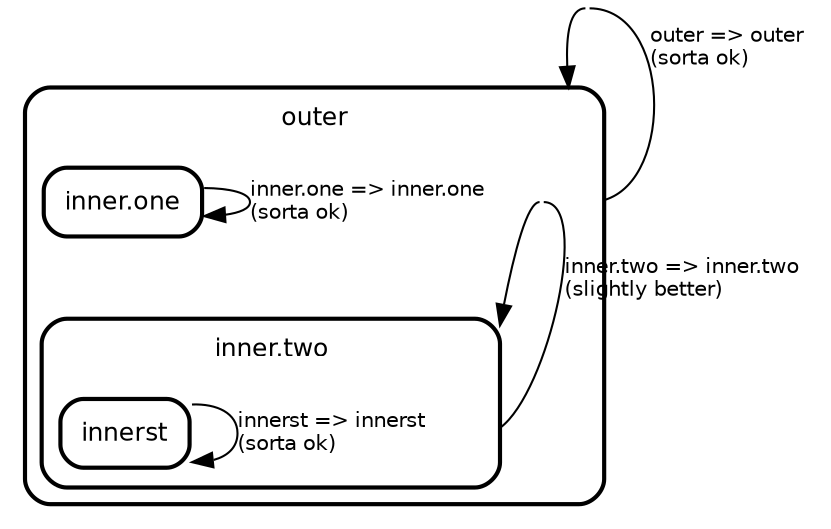 digraph "state transitions" {
  fontname="Helvetica" fontsize=12 penwidth=2.0 splines=true ordering=out compound=true overlap=scale nodesep=0.3 ranksep=0.1
  node [shape=plaintext style=filled fillcolor="#FFFFFF01" fontname=Helvetica fontsize=12 penwidth=2.0]
  edge [fontname=Helvetica fontsize=10]

    "self_tr_outer_outer_1" [shape=point style=invis width=0 height=0 fixedsize=true]
    subgraph "cluster_outer" {
      class="state regular" color="black" label= <
      <table cellborder="0" border="0">
        <tr><td>outer</td></tr>
      </table>
      > style=rounded penwidth=2.0
      "outer" [shape=point style=invis margin=0 width=0 height=0 fixedsize=true]
        "self_tr_inner.two_inner.two_3" [shape=point style=invis width=0 height=0 fixedsize=true]
    "inner.one" [margin=0 class="state regular" color="black" label= <
      <table align="center" cellborder="0" border="2" style="rounded" width="48">
        <tr><td width="48" cellpadding="7">inner.one</td></tr>
      </table>
    >]
    subgraph "cluster_inner.two" {
      class="state regular" color="black" label= <
      <table cellborder="0" border="0">
        <tr><td>inner.two</td></tr>
      </table>
      > style=rounded penwidth=2.0
      "inner.two" [shape=point style=invis margin=0 width=0 height=0 fixedsize=true]
        "innerst" [margin=0 class="state regular" color="black" label= <
      <table align="center" cellborder="0" border="2" style="rounded" width="48">
        <tr><td width="48" cellpadding="7">innerst</td></tr>
      </table>
    >]
  
    }
  
    }

      "outer" -> "self_tr_outer_outer_1" [label="outer => outer   \l(sorta ok)   \l" arrowhead=none tailport="e" headport="e" ltail="cluster_outer" color="black" fontcolor="black" class="transition"]
      "self_tr_outer_outer_1" -> "outer" [lhead="cluster_outer" tailport="w" color="black" class="transition"]
    "inner.one" -> "inner.one" [label="inner.one => inner.one   \l(sorta ok)   \l" color="black" fontcolor="black" class="transition"]
      "inner.two" -> "self_tr_inner.two_inner.two_3" [label="inner.two => inner.two   \l(slightly better)   \l" arrowhead=none tailport="e" headport="e" ltail="cluster_inner.two" color="" fontcolor="" class="transition"]
      "self_tr_inner.two_inner.two_3" -> "inner.two" [lhead="cluster_inner.two" tailport="w" color="" class="transition"]
    "innerst" -> "innerst" [label="innerst => innerst   \l(sorta ok)   \l" color="black" fontcolor="black" class="transition"]
}
